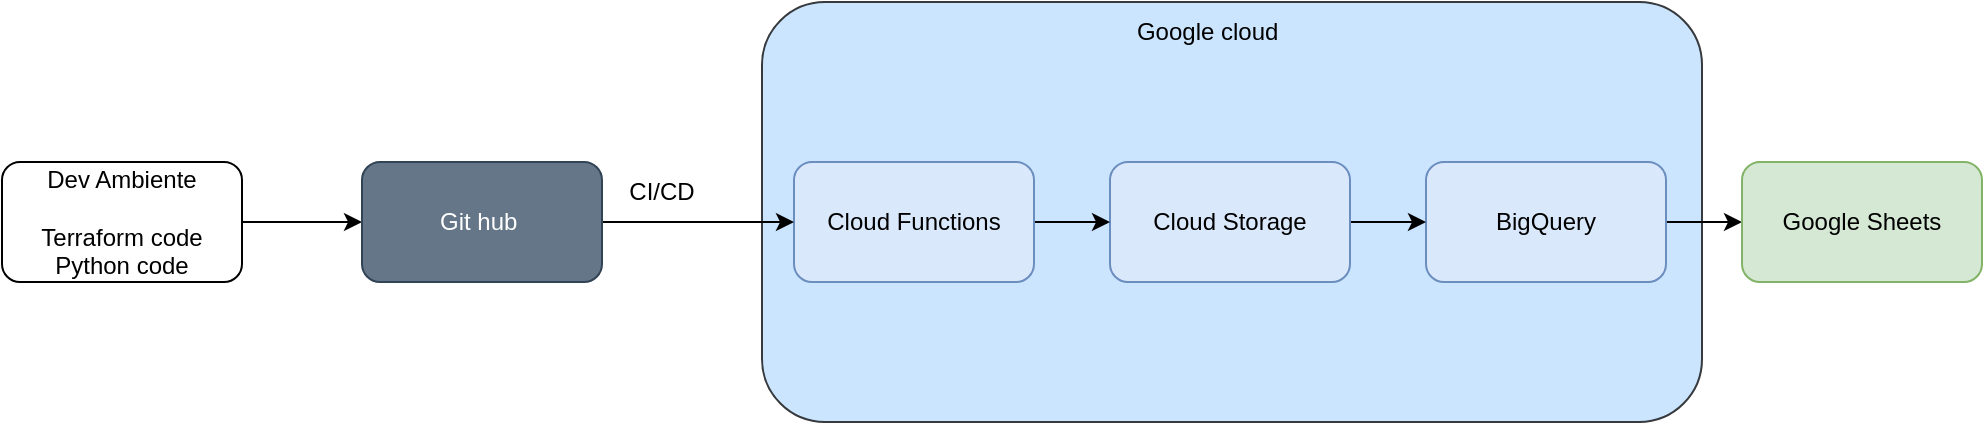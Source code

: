 <mxfile version="21.6.1" type="device">
  <diagram name="Página-1" id="DGbuRvVizVDaih4u9JT7">
    <mxGraphModel dx="1877" dy="621" grid="1" gridSize="10" guides="1" tooltips="1" connect="1" arrows="1" fold="1" page="1" pageScale="1" pageWidth="827" pageHeight="1169" math="0" shadow="0">
      <root>
        <mxCell id="0" />
        <mxCell id="1" parent="0" />
        <mxCell id="TFs1JCv7ZLmHxF5XMGm0-17" value="" style="rounded=1;whiteSpace=wrap;html=1;fillColor=#cce5ff;strokeColor=#36393d;" vertex="1" parent="1">
          <mxGeometry x="200" y="400" width="470" height="210" as="geometry" />
        </mxCell>
        <mxCell id="TFs1JCv7ZLmHxF5XMGm0-8" value="" style="edgeStyle=orthogonalEdgeStyle;rounded=0;orthogonalLoop=1;jettySize=auto;html=1;" edge="1" parent="1" source="TFs1JCv7ZLmHxF5XMGm0-2" target="TFs1JCv7ZLmHxF5XMGm0-7">
          <mxGeometry relative="1" as="geometry" />
        </mxCell>
        <mxCell id="TFs1JCv7ZLmHxF5XMGm0-2" value="BigQuery" style="rounded=1;whiteSpace=wrap;html=1;fillColor=#dae8fc;strokeColor=#6c8ebf;" vertex="1" parent="1">
          <mxGeometry x="532" y="480" width="120" height="60" as="geometry" />
        </mxCell>
        <mxCell id="TFs1JCv7ZLmHxF5XMGm0-4" value="" style="edgeStyle=orthogonalEdgeStyle;rounded=0;orthogonalLoop=1;jettySize=auto;html=1;" edge="1" parent="1" source="TFs1JCv7ZLmHxF5XMGm0-3" target="TFs1JCv7ZLmHxF5XMGm0-2">
          <mxGeometry relative="1" as="geometry" />
        </mxCell>
        <mxCell id="TFs1JCv7ZLmHxF5XMGm0-3" value="Cloud Storage" style="rounded=1;whiteSpace=wrap;html=1;fillColor=#dae8fc;strokeColor=#6c8ebf;" vertex="1" parent="1">
          <mxGeometry x="374" y="480" width="120" height="60" as="geometry" />
        </mxCell>
        <mxCell id="TFs1JCv7ZLmHxF5XMGm0-6" value="" style="edgeStyle=orthogonalEdgeStyle;rounded=0;orthogonalLoop=1;jettySize=auto;html=1;" edge="1" parent="1" source="TFs1JCv7ZLmHxF5XMGm0-5" target="TFs1JCv7ZLmHxF5XMGm0-3">
          <mxGeometry relative="1" as="geometry" />
        </mxCell>
        <mxCell id="TFs1JCv7ZLmHxF5XMGm0-5" value="Cloud Functions" style="rounded=1;whiteSpace=wrap;html=1;fillColor=#dae8fc;strokeColor=#6c8ebf;" vertex="1" parent="1">
          <mxGeometry x="216" y="480" width="120" height="60" as="geometry" />
        </mxCell>
        <mxCell id="TFs1JCv7ZLmHxF5XMGm0-7" value="Google Sheets" style="whiteSpace=wrap;html=1;fillColor=#d5e8d4;strokeColor=#82b366;rounded=1;" vertex="1" parent="1">
          <mxGeometry x="690" y="480" width="120" height="60" as="geometry" />
        </mxCell>
        <mxCell id="TFs1JCv7ZLmHxF5XMGm0-15" style="edgeStyle=orthogonalEdgeStyle;rounded=0;orthogonalLoop=1;jettySize=auto;html=1;entryX=0;entryY=0.5;entryDx=0;entryDy=0;" edge="1" parent="1" source="TFs1JCv7ZLmHxF5XMGm0-9" target="TFs1JCv7ZLmHxF5XMGm0-13">
          <mxGeometry relative="1" as="geometry" />
        </mxCell>
        <mxCell id="TFs1JCv7ZLmHxF5XMGm0-9" value="Dev Ambiente&lt;br&gt;&lt;br&gt;Terraform code&lt;br&gt;Python code" style="rounded=1;whiteSpace=wrap;html=1;" vertex="1" parent="1">
          <mxGeometry x="-180" y="480" width="120" height="60" as="geometry" />
        </mxCell>
        <mxCell id="TFs1JCv7ZLmHxF5XMGm0-14" style="edgeStyle=orthogonalEdgeStyle;rounded=0;orthogonalLoop=1;jettySize=auto;html=1;entryX=0;entryY=0.5;entryDx=0;entryDy=0;" edge="1" parent="1" source="TFs1JCv7ZLmHxF5XMGm0-13" target="TFs1JCv7ZLmHxF5XMGm0-5">
          <mxGeometry relative="1" as="geometry" />
        </mxCell>
        <mxCell id="TFs1JCv7ZLmHxF5XMGm0-13" value="Git hub&amp;nbsp;" style="rounded=1;whiteSpace=wrap;html=1;fillColor=#647687;fontColor=#ffffff;strokeColor=#314354;" vertex="1" parent="1">
          <mxGeometry y="480" width="120" height="60" as="geometry" />
        </mxCell>
        <mxCell id="TFs1JCv7ZLmHxF5XMGm0-18" value="Google cloud&amp;nbsp;" style="text;html=1;align=center;verticalAlign=middle;resizable=0;points=[];autosize=1;strokeColor=none;fillColor=none;" vertex="1" parent="1">
          <mxGeometry x="374" y="400" width="100" height="30" as="geometry" />
        </mxCell>
        <mxCell id="TFs1JCv7ZLmHxF5XMGm0-19" value="CI/CD" style="text;html=1;strokeColor=none;fillColor=none;align=center;verticalAlign=middle;whiteSpace=wrap;rounded=0;" vertex="1" parent="1">
          <mxGeometry x="120" y="480" width="60" height="30" as="geometry" />
        </mxCell>
      </root>
    </mxGraphModel>
  </diagram>
</mxfile>

